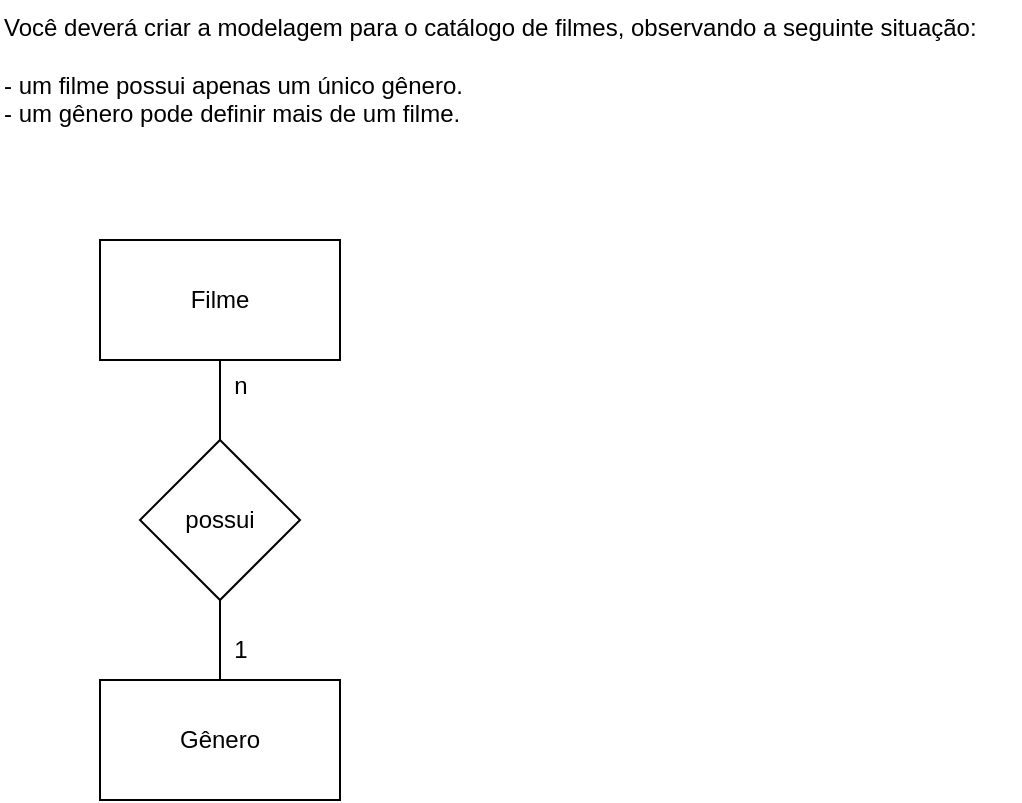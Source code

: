 <mxfile version="21.6.5" type="device">
  <diagram name="Página-1" id="9gbmSpa1avpLX3GDExKw">
    <mxGraphModel dx="1050" dy="581" grid="1" gridSize="10" guides="1" tooltips="1" connect="1" arrows="1" fold="1" page="1" pageScale="1" pageWidth="827" pageHeight="1169" math="0" shadow="0">
      <root>
        <mxCell id="0" />
        <mxCell id="1" parent="0" />
        <mxCell id="qSj7TEFiXODgPgB-Slbl-1" value="&lt;div&gt;Você deverá criar a modelagem para o catálogo de filmes, observando a seguinte situação:&lt;/div&gt;&lt;div&gt;&lt;br&gt;&lt;/div&gt;&lt;div&gt;- um filme possui apenas um único gênero.&lt;/div&gt;&lt;div&gt;- um gênero pode definir mais de um filme.&lt;/div&gt;" style="text;html=1;align=left;verticalAlign=middle;resizable=0;points=[];autosize=1;strokeColor=none;fillColor=none;" vertex="1" parent="1">
          <mxGeometry x="40" y="40" width="510" height="70" as="geometry" />
        </mxCell>
        <mxCell id="qSj7TEFiXODgPgB-Slbl-5" style="edgeStyle=orthogonalEdgeStyle;rounded=0;orthogonalLoop=1;jettySize=auto;html=1;entryX=0.5;entryY=0;entryDx=0;entryDy=0;endArrow=none;endFill=0;" edge="1" parent="1" source="qSj7TEFiXODgPgB-Slbl-2" target="qSj7TEFiXODgPgB-Slbl-4">
          <mxGeometry relative="1" as="geometry" />
        </mxCell>
        <mxCell id="qSj7TEFiXODgPgB-Slbl-2" value="Filme" style="rounded=0;whiteSpace=wrap;html=1;" vertex="1" parent="1">
          <mxGeometry x="90" y="160" width="120" height="60" as="geometry" />
        </mxCell>
        <mxCell id="qSj7TEFiXODgPgB-Slbl-3" value="Gênero" style="rounded=0;whiteSpace=wrap;html=1;" vertex="1" parent="1">
          <mxGeometry x="90" y="380" width="120" height="60" as="geometry" />
        </mxCell>
        <mxCell id="qSj7TEFiXODgPgB-Slbl-6" style="edgeStyle=orthogonalEdgeStyle;rounded=0;orthogonalLoop=1;jettySize=auto;html=1;entryX=0.5;entryY=0;entryDx=0;entryDy=0;endArrow=none;endFill=0;" edge="1" parent="1" source="qSj7TEFiXODgPgB-Slbl-4" target="qSj7TEFiXODgPgB-Slbl-3">
          <mxGeometry relative="1" as="geometry" />
        </mxCell>
        <mxCell id="qSj7TEFiXODgPgB-Slbl-4" value="possui" style="rhombus;whiteSpace=wrap;html=1;" vertex="1" parent="1">
          <mxGeometry x="110" y="260" width="80" height="80" as="geometry" />
        </mxCell>
        <mxCell id="qSj7TEFiXODgPgB-Slbl-7" value="1" style="text;html=1;align=center;verticalAlign=middle;resizable=0;points=[];autosize=1;strokeColor=none;fillColor=none;" vertex="1" parent="1">
          <mxGeometry x="145" y="350" width="30" height="30" as="geometry" />
        </mxCell>
        <mxCell id="qSj7TEFiXODgPgB-Slbl-8" value="n" style="text;html=1;align=center;verticalAlign=middle;resizable=0;points=[];autosize=1;strokeColor=none;fillColor=none;" vertex="1" parent="1">
          <mxGeometry x="145" y="218" width="30" height="30" as="geometry" />
        </mxCell>
      </root>
    </mxGraphModel>
  </diagram>
</mxfile>
